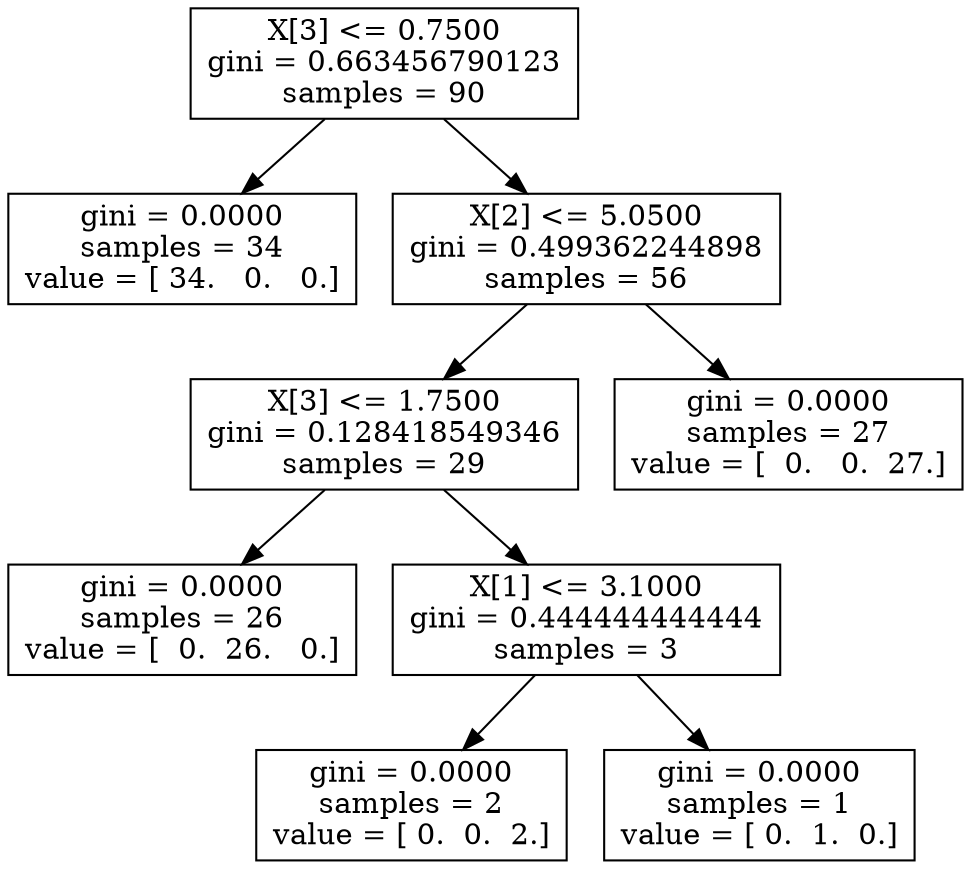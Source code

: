 digraph Tree {
0 [label="X[3] <= 0.7500\ngini = 0.663456790123\nsamples = 90", shape="box"] ;
1 [label="gini = 0.0000\nsamples = 34\nvalue = [ 34.   0.   0.]", shape="box"] ;
0 -> 1 ;
2 [label="X[2] <= 5.0500\ngini = 0.499362244898\nsamples = 56", shape="box"] ;
0 -> 2 ;
3 [label="X[3] <= 1.7500\ngini = 0.128418549346\nsamples = 29", shape="box"] ;
2 -> 3 ;
4 [label="gini = 0.0000\nsamples = 26\nvalue = [  0.  26.   0.]", shape="box"] ;
3 -> 4 ;
5 [label="X[1] <= 3.1000\ngini = 0.444444444444\nsamples = 3", shape="box"] ;
3 -> 5 ;
6 [label="gini = 0.0000\nsamples = 2\nvalue = [ 0.  0.  2.]", shape="box"] ;
5 -> 6 ;
7 [label="gini = 0.0000\nsamples = 1\nvalue = [ 0.  1.  0.]", shape="box"] ;
5 -> 7 ;
8 [label="gini = 0.0000\nsamples = 27\nvalue = [  0.   0.  27.]", shape="box"] ;
2 -> 8 ;
}